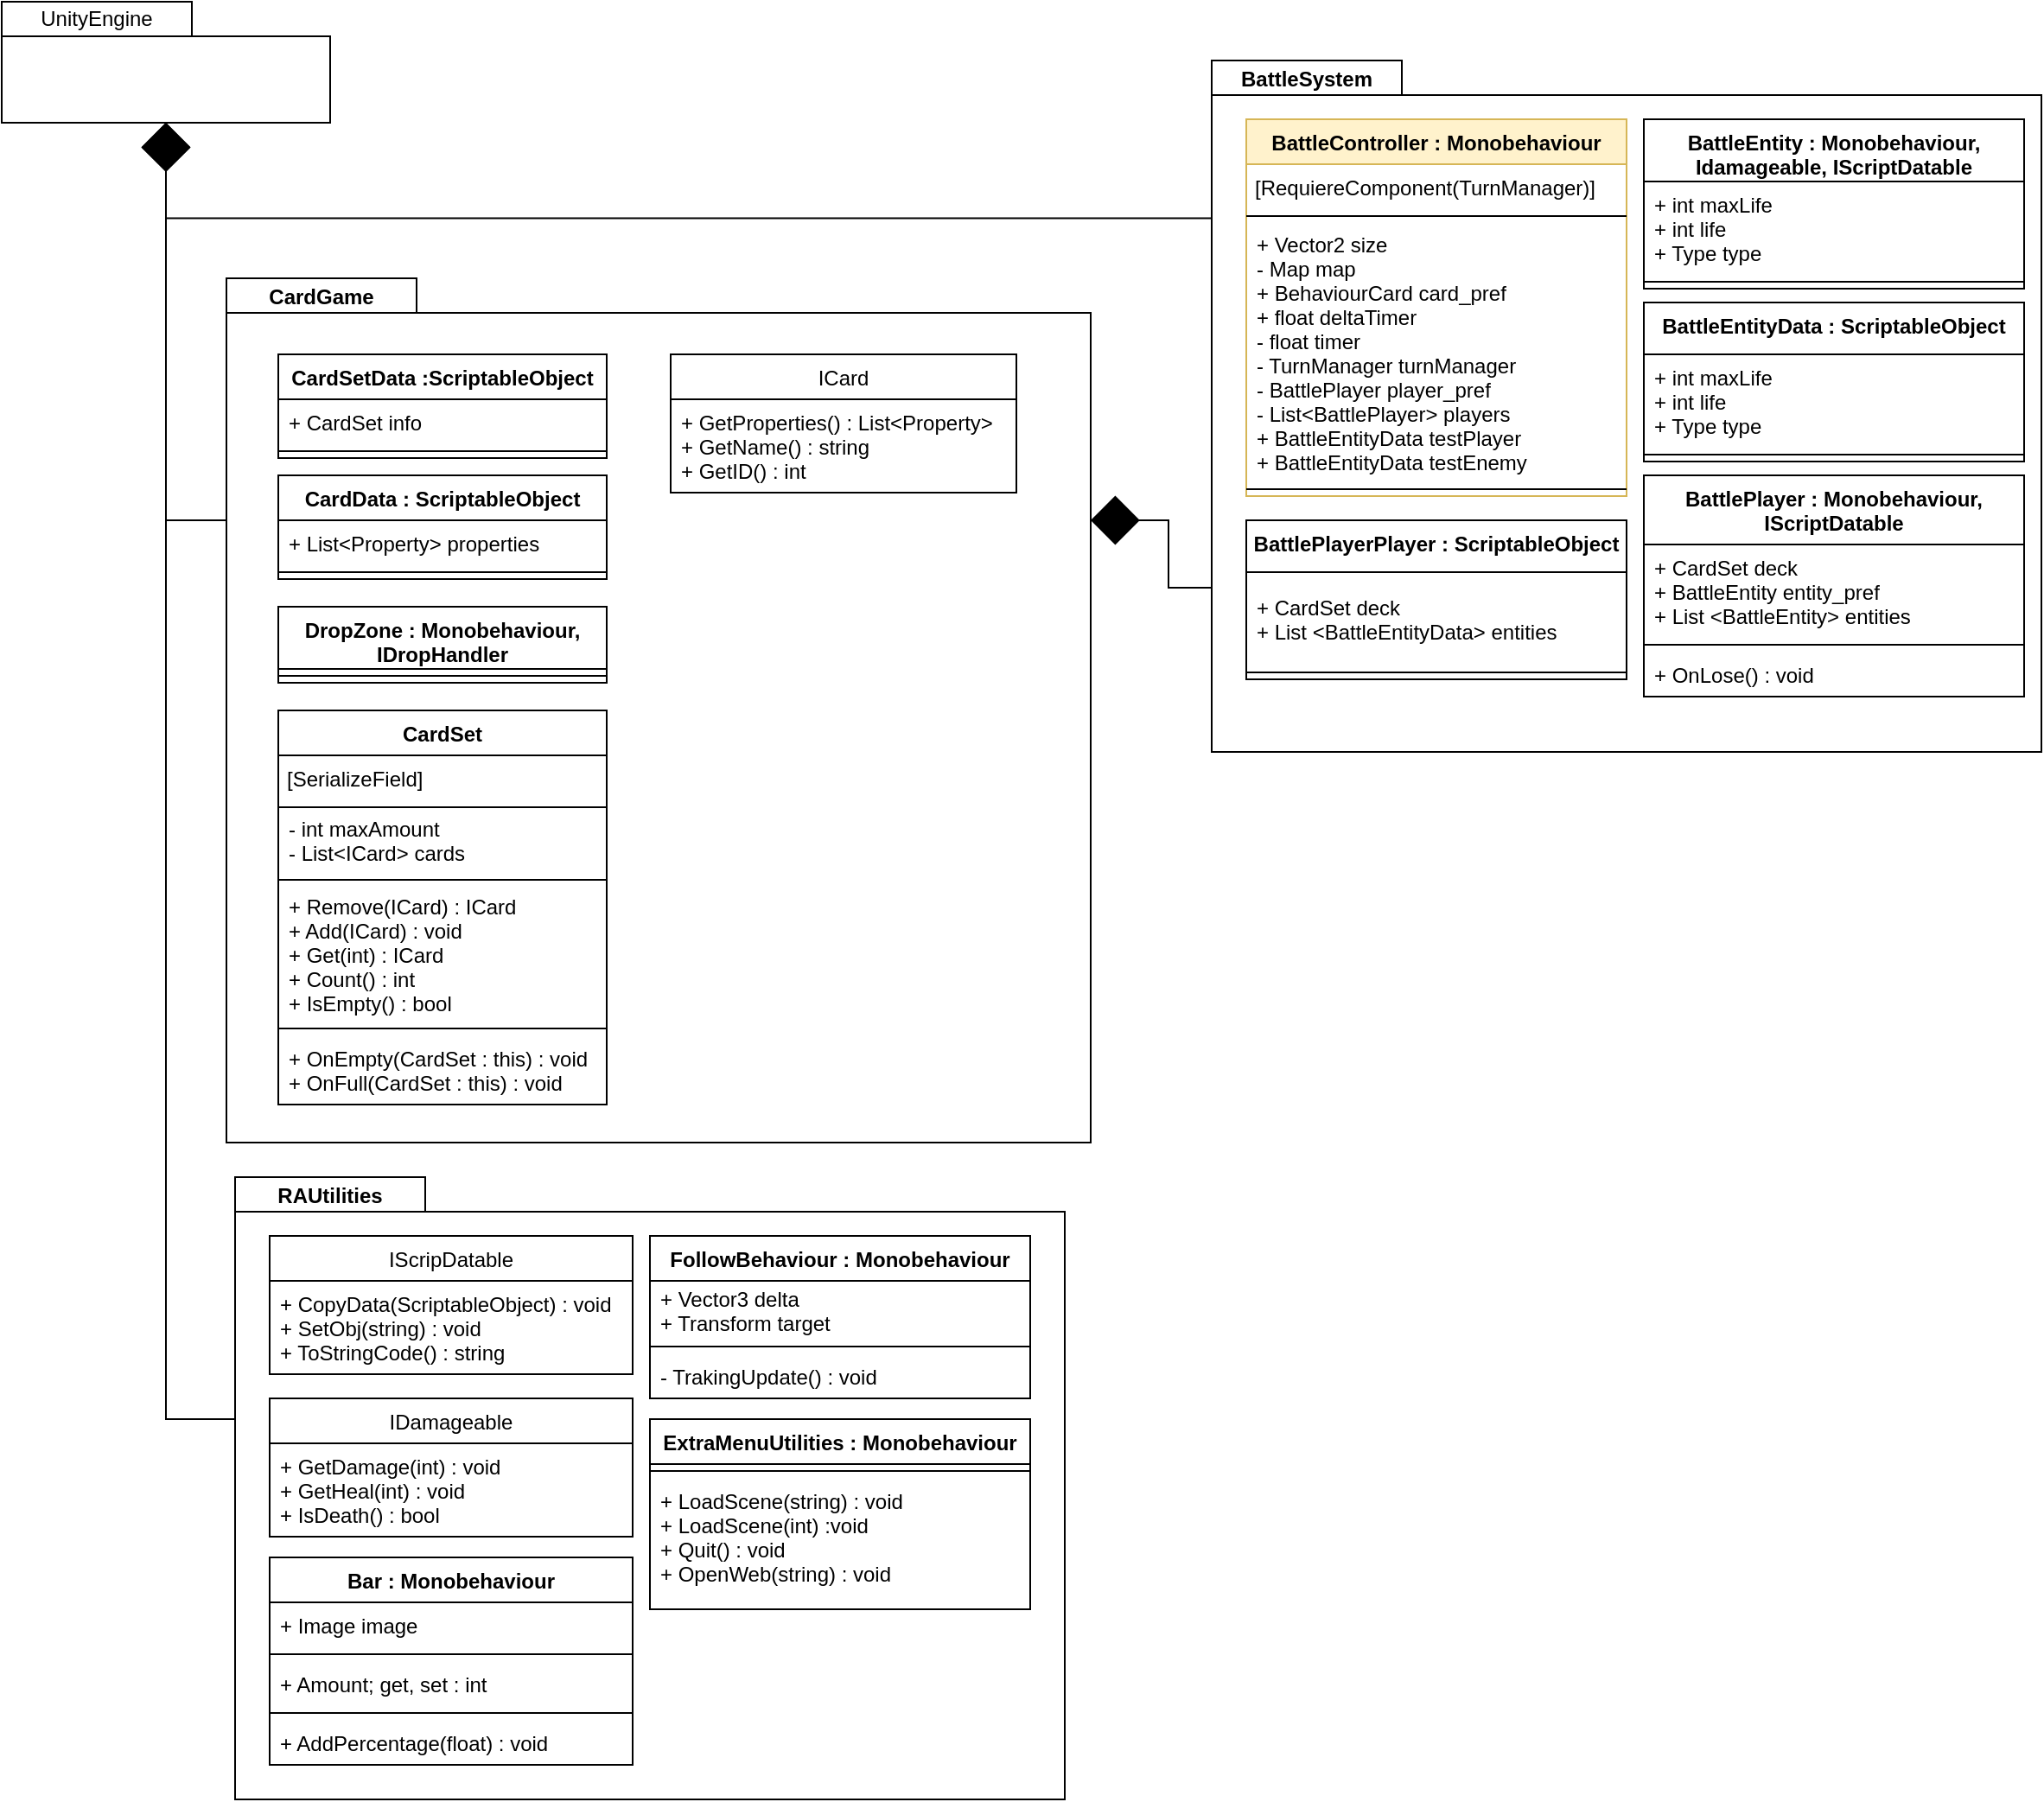 <mxfile version="13.7.5" type="github">
  <diagram id="C5RBs43oDa-KdzZeNtuy" name="Page-1">
    <mxGraphModel dx="460" dy="752" grid="1" gridSize="10" guides="1" tooltips="1" connect="1" arrows="1" fold="1" page="1" pageScale="1" pageWidth="827" pageHeight="1169" math="0" shadow="0">
      <root>
        <mxCell id="WIyWlLk6GJQsqaUBKTNV-0" />
        <mxCell id="WIyWlLk6GJQsqaUBKTNV-1" parent="WIyWlLk6GJQsqaUBKTNV-0" />
        <mxCell id="px_mPz47sc8sRAYIkjOH-106" style="edgeStyle=orthogonalEdgeStyle;rounded=0;orthogonalLoop=1;jettySize=auto;html=1;exitX=0;exitY=0;exitDx=500;exitDy=140;exitPerimeter=0;entryX=0;entryY=0;entryDx=0;entryDy=305;entryPerimeter=0;startArrow=diamond;startFill=1;startSize=26;endArrow=none;endFill=0;" edge="1" parent="WIyWlLk6GJQsqaUBKTNV-1" source="px_mPz47sc8sRAYIkjOH-39" target="px_mPz47sc8sRAYIkjOH-81">
          <mxGeometry relative="1" as="geometry" />
        </mxCell>
        <mxCell id="px_mPz47sc8sRAYIkjOH-39" value="" style="shape=folder;fontStyle=1;spacingTop=10;tabWidth=110;tabHeight=20;tabPosition=left;html=1;" vertex="1" parent="WIyWlLk6GJQsqaUBKTNV-1">
          <mxGeometry x="180" y="210" width="500" height="500" as="geometry" />
        </mxCell>
        <mxCell id="px_mPz47sc8sRAYIkjOH-40" value="CardGame" style="text;align=center;fontStyle=1;verticalAlign=middle;spacingLeft=3;spacingRight=3;strokeColor=none;rotatable=0;points=[[0,0.5],[1,0.5]];portConstraint=eastwest;startSize=26;" vertex="1" parent="WIyWlLk6GJQsqaUBKTNV-1">
          <mxGeometry x="180" y="210" width="110" height="20" as="geometry" />
        </mxCell>
        <mxCell id="px_mPz47sc8sRAYIkjOH-43" value="" style="shape=folder;fontStyle=1;spacingTop=10;tabWidth=110;tabHeight=20;tabPosition=left;html=1;" vertex="1" parent="WIyWlLk6GJQsqaUBKTNV-1">
          <mxGeometry x="185" y="730" width="480" height="360" as="geometry" />
        </mxCell>
        <mxCell id="px_mPz47sc8sRAYIkjOH-44" value="RAUtilities" style="text;align=center;fontStyle=1;verticalAlign=middle;spacingLeft=3;spacingRight=3;strokeColor=none;rotatable=0;points=[[0,0.5],[1,0.5]];portConstraint=eastwest;startSize=26;" vertex="1" parent="WIyWlLk6GJQsqaUBKTNV-1">
          <mxGeometry x="185" y="730" width="110" height="20" as="geometry" />
        </mxCell>
        <mxCell id="px_mPz47sc8sRAYIkjOH-67" style="edgeStyle=orthogonalEdgeStyle;rounded=0;orthogonalLoop=1;jettySize=auto;html=1;exitX=0.5;exitY=1;exitDx=0;exitDy=0;exitPerimeter=0;entryX=0;entryY=0;entryDx=0;entryDy=140;entryPerimeter=0;startSize=26;startArrow=diamond;startFill=1;endArrow=none;endFill=0;" edge="1" parent="WIyWlLk6GJQsqaUBKTNV-1" source="px_mPz47sc8sRAYIkjOH-59" target="px_mPz47sc8sRAYIkjOH-39">
          <mxGeometry relative="1" as="geometry" />
        </mxCell>
        <mxCell id="px_mPz47sc8sRAYIkjOH-68" style="edgeStyle=orthogonalEdgeStyle;rounded=0;orthogonalLoop=1;jettySize=auto;html=1;exitX=0.5;exitY=1;exitDx=0;exitDy=0;exitPerimeter=0;entryX=0;entryY=0;entryDx=0;entryDy=140;entryPerimeter=0;startSize=26;startArrow=diamond;startFill=1;endArrow=none;endFill=0;" edge="1" parent="WIyWlLk6GJQsqaUBKTNV-1" source="px_mPz47sc8sRAYIkjOH-59" target="px_mPz47sc8sRAYIkjOH-43">
          <mxGeometry relative="1" as="geometry" />
        </mxCell>
        <mxCell id="px_mPz47sc8sRAYIkjOH-101" style="edgeStyle=orthogonalEdgeStyle;rounded=0;orthogonalLoop=1;jettySize=auto;html=1;exitX=0.5;exitY=1;exitDx=0;exitDy=0;exitPerimeter=0;entryX=0;entryY=0.228;entryDx=0;entryDy=0;entryPerimeter=0;startSize=26;startArrow=diamond;startFill=1;endArrow=none;endFill=0;" edge="1" parent="WIyWlLk6GJQsqaUBKTNV-1" source="px_mPz47sc8sRAYIkjOH-59" target="px_mPz47sc8sRAYIkjOH-81">
          <mxGeometry relative="1" as="geometry" />
        </mxCell>
        <mxCell id="px_mPz47sc8sRAYIkjOH-59" value="" style="shape=folder;fontStyle=1;spacingTop=10;tabWidth=110;tabHeight=20;tabPosition=left;html=1;" vertex="1" parent="WIyWlLk6GJQsqaUBKTNV-1">
          <mxGeometry x="50" y="50" width="190" height="70" as="geometry" />
        </mxCell>
        <mxCell id="px_mPz47sc8sRAYIkjOH-61" value="UnityEngine" style="text;html=1;strokeColor=none;fillColor=none;align=center;verticalAlign=middle;whiteSpace=wrap;rounded=0;" vertex="1" parent="WIyWlLk6GJQsqaUBKTNV-1">
          <mxGeometry x="50" y="50" width="110" height="20" as="geometry" />
        </mxCell>
        <mxCell id="px_mPz47sc8sRAYIkjOH-81" value="" style="shape=folder;fontStyle=1;spacingTop=10;tabWidth=110;tabHeight=20;tabPosition=left;html=1;" vertex="1" parent="WIyWlLk6GJQsqaUBKTNV-1">
          <mxGeometry x="750" y="84" width="480" height="400" as="geometry" />
        </mxCell>
        <mxCell id="px_mPz47sc8sRAYIkjOH-82" value="BattleSystem" style="text;align=center;fontStyle=1;verticalAlign=middle;spacingLeft=3;spacingRight=3;strokeColor=none;rotatable=0;points=[[0,0.5],[1,0.5]];portConstraint=eastwest;startSize=26;" vertex="1" parent="WIyWlLk6GJQsqaUBKTNV-1">
          <mxGeometry x="750" y="84" width="110" height="20" as="geometry" />
        </mxCell>
        <mxCell id="px_mPz47sc8sRAYIkjOH-45" value="IScripDatable" style="swimlane;fontStyle=0;align=center;verticalAlign=top;childLayout=stackLayout;horizontal=1;startSize=26;horizontalStack=0;resizeParent=1;resizeParentMax=0;resizeLast=0;collapsible=1;marginBottom=0;" vertex="1" parent="WIyWlLk6GJQsqaUBKTNV-1">
          <mxGeometry x="205" y="764" width="210" height="80" as="geometry" />
        </mxCell>
        <mxCell id="px_mPz47sc8sRAYIkjOH-46" value="+ CopyData(ScriptableObject) : void&#xa;+ SetObj(string) : void&#xa;+ ToStringCode() : string" style="text;strokeColor=none;fillColor=none;align=left;verticalAlign=top;spacingLeft=4;spacingRight=4;overflow=hidden;rotatable=0;points=[[0,0.5],[1,0.5]];portConstraint=eastwest;" vertex="1" parent="px_mPz47sc8sRAYIkjOH-45">
          <mxGeometry y="26" width="210" height="54" as="geometry" />
        </mxCell>
        <mxCell id="px_mPz47sc8sRAYIkjOH-49" value="FollowBehaviour : Monobehaviour&#xa;" style="swimlane;fontStyle=1;align=center;verticalAlign=top;childLayout=stackLayout;horizontal=1;startSize=26;horizontalStack=0;resizeParent=1;resizeParentMax=0;resizeLast=0;collapsible=1;marginBottom=0;" vertex="1" parent="WIyWlLk6GJQsqaUBKTNV-1">
          <mxGeometry x="425" y="764" width="220" height="94" as="geometry" />
        </mxCell>
        <object label="+ Vector3 delta&#xa;+ Transform target" id="px_mPz47sc8sRAYIkjOH-50">
          <mxCell style="text;strokeColor=none;fillColor=none;align=left;verticalAlign=middle;spacingLeft=4;spacingRight=4;overflow=hidden;rotatable=0;points=[[0,0.5],[1,0.5]];portConstraint=eastwest;" vertex="1" parent="px_mPz47sc8sRAYIkjOH-49">
            <mxGeometry y="26" width="220" height="34" as="geometry" />
          </mxCell>
        </object>
        <mxCell id="px_mPz47sc8sRAYIkjOH-51" value="" style="line;strokeWidth=1;fillColor=none;align=left;verticalAlign=middle;spacingTop=-1;spacingLeft=3;spacingRight=3;rotatable=0;labelPosition=right;points=[];portConstraint=eastwest;" vertex="1" parent="px_mPz47sc8sRAYIkjOH-49">
          <mxGeometry y="60" width="220" height="8" as="geometry" />
        </mxCell>
        <mxCell id="px_mPz47sc8sRAYIkjOH-69" value="- TrakingUpdate() : void" style="text;strokeColor=none;fillColor=none;align=left;verticalAlign=top;spacingLeft=4;spacingRight=4;overflow=hidden;rotatable=0;points=[[0,0.5],[1,0.5]];portConstraint=eastwest;" vertex="1" parent="px_mPz47sc8sRAYIkjOH-49">
          <mxGeometry y="68" width="220" height="26" as="geometry" />
        </mxCell>
        <mxCell id="px_mPz47sc8sRAYIkjOH-74" value="Bar : Monobehaviour&#xa;" style="swimlane;fontStyle=1;align=center;verticalAlign=top;childLayout=stackLayout;horizontal=1;startSize=26;horizontalStack=0;resizeParent=1;resizeParentMax=0;resizeLast=0;collapsible=1;marginBottom=0;" vertex="1" parent="WIyWlLk6GJQsqaUBKTNV-1">
          <mxGeometry x="205" y="950" width="210" height="120" as="geometry" />
        </mxCell>
        <mxCell id="px_mPz47sc8sRAYIkjOH-77" value="+ Image image&#xa;" style="text;strokeColor=none;fillColor=none;align=left;verticalAlign=top;spacingLeft=4;spacingRight=4;overflow=hidden;rotatable=0;points=[[0,0.5],[1,0.5]];portConstraint=eastwest;" vertex="1" parent="px_mPz47sc8sRAYIkjOH-74">
          <mxGeometry y="26" width="210" height="26" as="geometry" />
        </mxCell>
        <mxCell id="px_mPz47sc8sRAYIkjOH-78" value="" style="line;strokeWidth=1;fillColor=none;align=left;verticalAlign=middle;spacingTop=-1;spacingLeft=3;spacingRight=3;rotatable=0;labelPosition=right;points=[];portConstraint=eastwest;" vertex="1" parent="px_mPz47sc8sRAYIkjOH-74">
          <mxGeometry y="52" width="210" height="8" as="geometry" />
        </mxCell>
        <mxCell id="px_mPz47sc8sRAYIkjOH-79" value="+ Amount; get, set : int" style="text;strokeColor=none;fillColor=none;align=left;verticalAlign=top;spacingLeft=4;spacingRight=4;overflow=hidden;rotatable=0;points=[[0,0.5],[1,0.5]];portConstraint=eastwest;" vertex="1" parent="px_mPz47sc8sRAYIkjOH-74">
          <mxGeometry y="60" width="210" height="26" as="geometry" />
        </mxCell>
        <mxCell id="px_mPz47sc8sRAYIkjOH-75" value="" style="line;strokeWidth=1;fillColor=none;align=left;verticalAlign=middle;spacingTop=-1;spacingLeft=3;spacingRight=3;rotatable=0;labelPosition=right;points=[];portConstraint=eastwest;" vertex="1" parent="px_mPz47sc8sRAYIkjOH-74">
          <mxGeometry y="86" width="210" height="8" as="geometry" />
        </mxCell>
        <mxCell id="px_mPz47sc8sRAYIkjOH-76" value="+ AddPercentage(float) : void" style="text;strokeColor=none;fillColor=none;align=left;verticalAlign=middle;spacingLeft=4;spacingRight=4;overflow=hidden;rotatable=0;points=[[0,0.5],[1,0.5]];portConstraint=eastwest;" vertex="1" parent="px_mPz47sc8sRAYIkjOH-74">
          <mxGeometry y="94" width="210" height="26" as="geometry" />
        </mxCell>
        <mxCell id="px_mPz47sc8sRAYIkjOH-47" value="IDamageable" style="swimlane;fontStyle=0;align=center;verticalAlign=top;childLayout=stackLayout;horizontal=1;startSize=26;horizontalStack=0;resizeParent=1;resizeParentMax=0;resizeLast=0;collapsible=1;marginBottom=0;" vertex="1" parent="WIyWlLk6GJQsqaUBKTNV-1">
          <mxGeometry x="205" y="858" width="210" height="80" as="geometry" />
        </mxCell>
        <mxCell id="px_mPz47sc8sRAYIkjOH-48" value="+ GetDamage(int) : void&#xa;+ GetHeal(int) : void&#xa;+ IsDeath() : bool" style="text;strokeColor=none;fillColor=none;align=left;verticalAlign=top;spacingLeft=4;spacingRight=4;overflow=hidden;rotatable=0;points=[[0,0.5],[1,0.5]];portConstraint=eastwest;" vertex="1" parent="px_mPz47sc8sRAYIkjOH-47">
          <mxGeometry y="26" width="210" height="54" as="geometry" />
        </mxCell>
        <mxCell id="px_mPz47sc8sRAYIkjOH-70" value="ExtraMenuUtilities : Monobehaviour&#xa;" style="swimlane;fontStyle=1;align=center;verticalAlign=top;childLayout=stackLayout;horizontal=1;startSize=26;horizontalStack=0;resizeParent=1;resizeParentMax=0;resizeLast=0;collapsible=1;marginBottom=0;" vertex="1" parent="WIyWlLk6GJQsqaUBKTNV-1">
          <mxGeometry x="425" y="870" width="220" height="110" as="geometry" />
        </mxCell>
        <mxCell id="px_mPz47sc8sRAYIkjOH-72" value="" style="line;strokeWidth=1;fillColor=none;align=left;verticalAlign=middle;spacingTop=-1;spacingLeft=3;spacingRight=3;rotatable=0;labelPosition=right;points=[];portConstraint=eastwest;" vertex="1" parent="px_mPz47sc8sRAYIkjOH-70">
          <mxGeometry y="26" width="220" height="8" as="geometry" />
        </mxCell>
        <mxCell id="px_mPz47sc8sRAYIkjOH-73" value="+ LoadScene(string) : void&#xa;+ LoadScene(int) :void&#xa;+ Quit() : void&#xa;+ OpenWeb(string) : void" style="text;strokeColor=none;fillColor=none;align=left;verticalAlign=top;spacingLeft=4;spacingRight=4;overflow=hidden;rotatable=0;points=[[0,0.5],[1,0.5]];portConstraint=eastwest;" vertex="1" parent="px_mPz47sc8sRAYIkjOH-70">
          <mxGeometry y="34" width="220" height="76" as="geometry" />
        </mxCell>
        <mxCell id="px_mPz47sc8sRAYIkjOH-18" value="CardSetData :ScriptableObject" style="swimlane;fontStyle=1;align=center;verticalAlign=top;childLayout=stackLayout;horizontal=1;startSize=26;horizontalStack=0;resizeParent=1;resizeParentMax=0;resizeLast=0;collapsible=1;marginBottom=0;" vertex="1" parent="WIyWlLk6GJQsqaUBKTNV-1">
          <mxGeometry x="210" y="254" width="190" height="60" as="geometry" />
        </mxCell>
        <mxCell id="px_mPz47sc8sRAYIkjOH-19" value="+ CardSet info&#xa;" style="text;strokeColor=none;fillColor=none;align=left;verticalAlign=top;spacingLeft=4;spacingRight=4;overflow=hidden;rotatable=0;points=[[0,0.5],[1,0.5]];portConstraint=eastwest;" vertex="1" parent="px_mPz47sc8sRAYIkjOH-18">
          <mxGeometry y="26" width="190" height="26" as="geometry" />
        </mxCell>
        <mxCell id="px_mPz47sc8sRAYIkjOH-20" value="" style="line;strokeWidth=1;fillColor=none;align=left;verticalAlign=middle;spacingTop=-1;spacingLeft=3;spacingRight=3;rotatable=0;labelPosition=right;points=[];portConstraint=eastwest;" vertex="1" parent="px_mPz47sc8sRAYIkjOH-18">
          <mxGeometry y="52" width="190" height="8" as="geometry" />
        </mxCell>
        <mxCell id="px_mPz47sc8sRAYIkjOH-0" value="CardData : ScriptableObject" style="swimlane;fontStyle=1;align=center;verticalAlign=top;childLayout=stackLayout;horizontal=1;startSize=26;horizontalStack=0;resizeParent=1;resizeParentMax=0;resizeLast=0;collapsible=1;marginBottom=0;" vertex="1" parent="WIyWlLk6GJQsqaUBKTNV-1">
          <mxGeometry x="210" y="324" width="190" height="60" as="geometry" />
        </mxCell>
        <mxCell id="px_mPz47sc8sRAYIkjOH-1" value="+ List&lt;Property&gt; properties" style="text;strokeColor=none;fillColor=none;align=left;verticalAlign=top;spacingLeft=4;spacingRight=4;overflow=hidden;rotatable=0;points=[[0,0.5],[1,0.5]];portConstraint=eastwest;" vertex="1" parent="px_mPz47sc8sRAYIkjOH-0">
          <mxGeometry y="26" width="190" height="26" as="geometry" />
        </mxCell>
        <mxCell id="px_mPz47sc8sRAYIkjOH-2" value="" style="line;strokeWidth=1;fillColor=none;align=left;verticalAlign=middle;spacingTop=-1;spacingLeft=3;spacingRight=3;rotatable=0;labelPosition=right;points=[];portConstraint=eastwest;" vertex="1" parent="px_mPz47sc8sRAYIkjOH-0">
          <mxGeometry y="52" width="190" height="8" as="geometry" />
        </mxCell>
        <mxCell id="px_mPz47sc8sRAYIkjOH-35" value="ICard" style="swimlane;fontStyle=0;align=center;verticalAlign=top;childLayout=stackLayout;horizontal=1;startSize=26;horizontalStack=0;resizeParent=1;resizeParentMax=0;resizeLast=0;collapsible=1;marginBottom=0;" vertex="1" parent="WIyWlLk6GJQsqaUBKTNV-1">
          <mxGeometry x="437" y="254" width="200" height="80" as="geometry" />
        </mxCell>
        <mxCell id="px_mPz47sc8sRAYIkjOH-36" value="+ GetProperties() : List&lt;Property&gt;&#xa;+ GetName() : string&#xa;+ GetID() : int" style="text;strokeColor=none;fillColor=none;align=left;verticalAlign=top;spacingLeft=4;spacingRight=4;overflow=hidden;rotatable=0;points=[[0,0.5],[1,0.5]];portConstraint=eastwest;" vertex="1" parent="px_mPz47sc8sRAYIkjOH-35">
          <mxGeometry y="26" width="200" height="54" as="geometry" />
        </mxCell>
        <mxCell id="px_mPz47sc8sRAYIkjOH-23" value="DropZone : Monobehaviour,&#xa;IDropHandler" style="swimlane;fontStyle=1;align=center;verticalAlign=top;childLayout=stackLayout;horizontal=1;startSize=36;horizontalStack=0;resizeParent=1;resizeParentMax=0;resizeLast=0;collapsible=1;marginBottom=0;" vertex="1" parent="WIyWlLk6GJQsqaUBKTNV-1">
          <mxGeometry x="210" y="400" width="190" height="44" as="geometry" />
        </mxCell>
        <mxCell id="px_mPz47sc8sRAYIkjOH-25" value="" style="line;strokeWidth=1;fillColor=none;align=left;verticalAlign=middle;spacingTop=-1;spacingLeft=3;spacingRight=3;rotatable=0;labelPosition=right;points=[];portConstraint=eastwest;" vertex="1" parent="px_mPz47sc8sRAYIkjOH-23">
          <mxGeometry y="36" width="190" height="8" as="geometry" />
        </mxCell>
        <mxCell id="px_mPz47sc8sRAYIkjOH-9" value="CardSet" style="swimlane;fontStyle=1;align=center;verticalAlign=middle;childLayout=stackLayout;horizontal=1;startSize=26;horizontalStack=0;resizeParent=1;resizeParentMax=0;resizeLast=0;collapsible=1;marginBottom=0;" vertex="1" parent="WIyWlLk6GJQsqaUBKTNV-1">
          <mxGeometry x="210" y="460" width="190" height="228" as="geometry" />
        </mxCell>
        <mxCell id="px_mPz47sc8sRAYIkjOH-15" value="[SerializeField]" style="text;align=left;fontStyle=0;verticalAlign=middle;spacingLeft=3;spacingRight=3;strokeColor=none;rotatable=0;points=[[0,0.5],[1,0.5]];portConstraint=eastwest;startSize=26;" vertex="1" parent="px_mPz47sc8sRAYIkjOH-9">
          <mxGeometry y="26" width="190" height="26" as="geometry" />
        </mxCell>
        <mxCell id="px_mPz47sc8sRAYIkjOH-14" value="" style="line;strokeWidth=1;fillColor=none;align=left;verticalAlign=middle;spacingTop=-1;spacingLeft=3;spacingRight=3;rotatable=0;labelPosition=right;points=[];portConstraint=eastwest;" vertex="1" parent="px_mPz47sc8sRAYIkjOH-9">
          <mxGeometry y="52" width="190" height="8" as="geometry" />
        </mxCell>
        <mxCell id="px_mPz47sc8sRAYIkjOH-10" value="- int maxAmount&#xa;- List&lt;ICard&gt; cards&#xa;" style="text;strokeColor=none;fillColor=none;align=left;verticalAlign=middle;spacingLeft=4;spacingRight=4;overflow=hidden;rotatable=0;points=[[0,0.5],[1,0.5]];portConstraint=eastwest;" vertex="1" parent="px_mPz47sc8sRAYIkjOH-9">
          <mxGeometry y="60" width="190" height="34" as="geometry" />
        </mxCell>
        <mxCell id="px_mPz47sc8sRAYIkjOH-11" value="" style="line;strokeWidth=1;fillColor=none;align=left;verticalAlign=middle;spacingTop=-1;spacingLeft=3;spacingRight=3;rotatable=0;labelPosition=right;points=[];portConstraint=eastwest;" vertex="1" parent="px_mPz47sc8sRAYIkjOH-9">
          <mxGeometry y="94" width="190" height="8" as="geometry" />
        </mxCell>
        <mxCell id="px_mPz47sc8sRAYIkjOH-12" value="+ Remove(ICard) : ICard&#xa;+ Add(ICard) : void&#xa;+ Get(int) : ICard&#xa;+ Count() : int&#xa;+ IsEmpty() : bool" style="text;strokeColor=none;fillColor=none;align=left;verticalAlign=middle;spacingLeft=4;spacingRight=4;overflow=hidden;rotatable=0;points=[[0,0.5],[1,0.5]];portConstraint=eastwest;" vertex="1" parent="px_mPz47sc8sRAYIkjOH-9">
          <mxGeometry y="102" width="190" height="78" as="geometry" />
        </mxCell>
        <mxCell id="px_mPz47sc8sRAYIkjOH-16" value="" style="line;strokeWidth=1;fillColor=none;align=left;verticalAlign=middle;spacingTop=-1;spacingLeft=3;spacingRight=3;rotatable=0;labelPosition=right;points=[];portConstraint=eastwest;" vertex="1" parent="px_mPz47sc8sRAYIkjOH-9">
          <mxGeometry y="180" width="190" height="8" as="geometry" />
        </mxCell>
        <mxCell id="px_mPz47sc8sRAYIkjOH-17" value="+ OnEmpty(CardSet : this) : void&#xa;+ OnFull(CardSet : this) : void" style="text;strokeColor=none;fillColor=none;align=left;verticalAlign=middle;spacingLeft=4;spacingRight=4;overflow=hidden;rotatable=0;points=[[0,0.5],[1,0.5]];portConstraint=eastwest;startSize=26;" vertex="1" parent="px_mPz47sc8sRAYIkjOH-9">
          <mxGeometry y="188" width="190" height="40" as="geometry" />
        </mxCell>
        <mxCell id="px_mPz47sc8sRAYIkjOH-83" value="BattleController : Monobehaviour&#xa;" style="swimlane;fontStyle=1;align=center;verticalAlign=top;childLayout=stackLayout;horizontal=1;startSize=26;horizontalStack=0;resizeParent=1;resizeParentMax=0;resizeLast=0;collapsible=1;marginBottom=0;labelBackgroundColor=none;labelBorderColor=none;fillColor=#fff2cc;strokeColor=#d6b656;swimlaneFillColor=none;" vertex="1" parent="WIyWlLk6GJQsqaUBKTNV-1">
          <mxGeometry x="770" y="118" width="220" height="218" as="geometry" />
        </mxCell>
        <mxCell id="px_mPz47sc8sRAYIkjOH-87" value="[RequiereComponent(TurnManager)]" style="text;align=left;fontStyle=0;verticalAlign=middle;spacingLeft=3;spacingRight=3;strokeColor=none;rotatable=0;points=[[0,0.5],[1,0.5]];portConstraint=eastwest;startSize=26;" vertex="1" parent="px_mPz47sc8sRAYIkjOH-83">
          <mxGeometry y="26" width="220" height="26" as="geometry" />
        </mxCell>
        <mxCell id="px_mPz47sc8sRAYIkjOH-88" value="" style="line;strokeWidth=1;fillColor=none;align=left;verticalAlign=middle;spacingTop=-1;spacingLeft=3;spacingRight=3;rotatable=0;labelPosition=right;points=[];portConstraint=eastwest;" vertex="1" parent="px_mPz47sc8sRAYIkjOH-83">
          <mxGeometry y="52" width="220" height="8" as="geometry" />
        </mxCell>
        <object label="+ Vector2 size&#xa;- Map map&#xa;+ BehaviourCard card_pref&#xa;+ float deltaTimer&#xa;- float timer&#xa;- TurnManager turnManager&#xa;- BattlePlayer player_pref&#xa;- List&lt;BattlePlayer&gt; players&#xa;+ BattleEntityData testPlayer&#xa;+ BattleEntityData testEnemy" id="px_mPz47sc8sRAYIkjOH-84">
          <mxCell style="text;strokeColor=none;fillColor=none;align=left;verticalAlign=middle;spacingLeft=4;spacingRight=4;overflow=hidden;rotatable=0;points=[[0,0.5],[1,0.5]];portConstraint=eastwest;" vertex="1" parent="px_mPz47sc8sRAYIkjOH-83">
            <mxGeometry y="60" width="220" height="150" as="geometry" />
          </mxCell>
        </object>
        <mxCell id="px_mPz47sc8sRAYIkjOH-85" value="" style="line;strokeWidth=1;fillColor=none;align=left;verticalAlign=middle;spacingTop=-1;spacingLeft=3;spacingRight=3;rotatable=0;labelPosition=right;points=[];portConstraint=eastwest;" vertex="1" parent="px_mPz47sc8sRAYIkjOH-83">
          <mxGeometry y="210" width="220" height="8" as="geometry" />
        </mxCell>
        <mxCell id="px_mPz47sc8sRAYIkjOH-89" value="BattleEntity : Monobehaviour,&#xa;Idamageable, IScriptDatable" style="swimlane;fontStyle=1;align=center;verticalAlign=top;childLayout=stackLayout;horizontal=1;startSize=36;horizontalStack=0;resizeParent=1;resizeParentMax=0;resizeLast=0;collapsible=1;marginBottom=0;" vertex="1" parent="WIyWlLk6GJQsqaUBKTNV-1">
          <mxGeometry x="1000" y="118" width="220" height="98" as="geometry" />
        </mxCell>
        <object label="+ int maxLife&#xa;+ int life&#xa;+ Type type" id="px_mPz47sc8sRAYIkjOH-90">
          <mxCell style="text;strokeColor=none;fillColor=none;align=left;verticalAlign=middle;spacingLeft=4;spacingRight=4;overflow=hidden;rotatable=0;points=[[0,0.5],[1,0.5]];portConstraint=eastwest;" vertex="1" parent="px_mPz47sc8sRAYIkjOH-89">
            <mxGeometry y="36" width="220" height="54" as="geometry" />
          </mxCell>
        </object>
        <mxCell id="px_mPz47sc8sRAYIkjOH-91" value="" style="line;strokeWidth=1;fillColor=none;align=left;verticalAlign=middle;spacingTop=-1;spacingLeft=3;spacingRight=3;rotatable=0;labelPosition=right;points=[];portConstraint=eastwest;" vertex="1" parent="px_mPz47sc8sRAYIkjOH-89">
          <mxGeometry y="90" width="220" height="8" as="geometry" />
        </mxCell>
        <mxCell id="px_mPz47sc8sRAYIkjOH-93" value="BattleEntityData : ScriptableObject" style="swimlane;fontStyle=1;align=center;verticalAlign=top;childLayout=stackLayout;horizontal=1;startSize=30;horizontalStack=0;resizeParent=1;resizeParentMax=0;resizeLast=0;collapsible=1;marginBottom=0;" vertex="1" parent="WIyWlLk6GJQsqaUBKTNV-1">
          <mxGeometry x="1000" y="224" width="220" height="92" as="geometry" />
        </mxCell>
        <object label="+ int maxLife&#xa;+ int life&#xa;+ Type type" id="px_mPz47sc8sRAYIkjOH-94">
          <mxCell style="text;strokeColor=none;fillColor=none;align=left;verticalAlign=middle;spacingLeft=4;spacingRight=4;overflow=hidden;rotatable=0;points=[[0,0.5],[1,0.5]];portConstraint=eastwest;" vertex="1" parent="px_mPz47sc8sRAYIkjOH-93">
            <mxGeometry y="30" width="220" height="54" as="geometry" />
          </mxCell>
        </object>
        <mxCell id="px_mPz47sc8sRAYIkjOH-95" value="" style="line;strokeWidth=1;fillColor=none;align=left;verticalAlign=middle;spacingTop=-1;spacingLeft=3;spacingRight=3;rotatable=0;labelPosition=right;points=[];portConstraint=eastwest;" vertex="1" parent="px_mPz47sc8sRAYIkjOH-93">
          <mxGeometry y="84" width="220" height="8" as="geometry" />
        </mxCell>
        <mxCell id="px_mPz47sc8sRAYIkjOH-96" value="BattlePlayer : Monobehaviour,&#xa;IScriptDatable" style="swimlane;fontStyle=1;align=center;verticalAlign=top;childLayout=stackLayout;horizontal=1;startSize=40;horizontalStack=0;resizeParent=1;resizeParentMax=0;resizeLast=0;collapsible=1;marginBottom=0;" vertex="1" parent="WIyWlLk6GJQsqaUBKTNV-1">
          <mxGeometry x="1000" y="324" width="220" height="128" as="geometry" />
        </mxCell>
        <object label="+ CardSet deck&#xa;+ BattleEntity entity_pref&#xa;+ List &lt;BattleEntity&gt; entities" id="px_mPz47sc8sRAYIkjOH-97">
          <mxCell style="text;strokeColor=none;fillColor=none;align=left;verticalAlign=middle;spacingLeft=4;spacingRight=4;overflow=hidden;rotatable=0;points=[[0,0.5],[1,0.5]];portConstraint=eastwest;" vertex="1" parent="px_mPz47sc8sRAYIkjOH-96">
            <mxGeometry y="40" width="220" height="54" as="geometry" />
          </mxCell>
        </object>
        <mxCell id="px_mPz47sc8sRAYIkjOH-98" value="" style="line;strokeWidth=1;fillColor=none;align=left;verticalAlign=middle;spacingTop=-1;spacingLeft=3;spacingRight=3;rotatable=0;labelPosition=right;points=[];portConstraint=eastwest;" vertex="1" parent="px_mPz47sc8sRAYIkjOH-96">
          <mxGeometry y="94" width="220" height="8" as="geometry" />
        </mxCell>
        <mxCell id="px_mPz47sc8sRAYIkjOH-100" value="+ OnLose() : void" style="text;strokeColor=none;fillColor=none;align=left;verticalAlign=top;spacingLeft=4;spacingRight=4;overflow=hidden;rotatable=0;points=[[0,0.5],[1,0.5]];portConstraint=eastwest;labelBackgroundColor=none;" vertex="1" parent="px_mPz47sc8sRAYIkjOH-96">
          <mxGeometry y="102" width="220" height="26" as="geometry" />
        </mxCell>
        <mxCell id="px_mPz47sc8sRAYIkjOH-107" value="BattlePlayerPlayer : ScriptableObject" style="swimlane;fontStyle=1;align=center;verticalAlign=top;childLayout=stackLayout;horizontal=1;startSize=30;horizontalStack=0;resizeParent=1;resizeParentMax=0;resizeLast=0;collapsible=1;marginBottom=0;" vertex="1" parent="WIyWlLk6GJQsqaUBKTNV-1">
          <mxGeometry x="770" y="350" width="220" height="92" as="geometry" />
        </mxCell>
        <object label="+ CardSet deck&#xa;+ List &lt;BattleEntityData&gt; entities" id="px_mPz47sc8sRAYIkjOH-108">
          <mxCell style="text;strokeColor=none;fillColor=none;align=left;verticalAlign=middle;spacingLeft=4;spacingRight=4;overflow=hidden;rotatable=0;points=[[0,0.5],[1,0.5]];portConstraint=eastwest;" vertex="1" parent="px_mPz47sc8sRAYIkjOH-107">
            <mxGeometry y="30" width="220" height="54" as="geometry" />
          </mxCell>
        </object>
        <mxCell id="px_mPz47sc8sRAYIkjOH-109" value="" style="line;strokeWidth=1;fillColor=none;align=left;verticalAlign=middle;spacingTop=-1;spacingLeft=3;spacingRight=3;rotatable=0;labelPosition=right;points=[];portConstraint=eastwest;" vertex="1" parent="px_mPz47sc8sRAYIkjOH-107">
          <mxGeometry y="84" width="220" height="8" as="geometry" />
        </mxCell>
      </root>
    </mxGraphModel>
  </diagram>
</mxfile>
